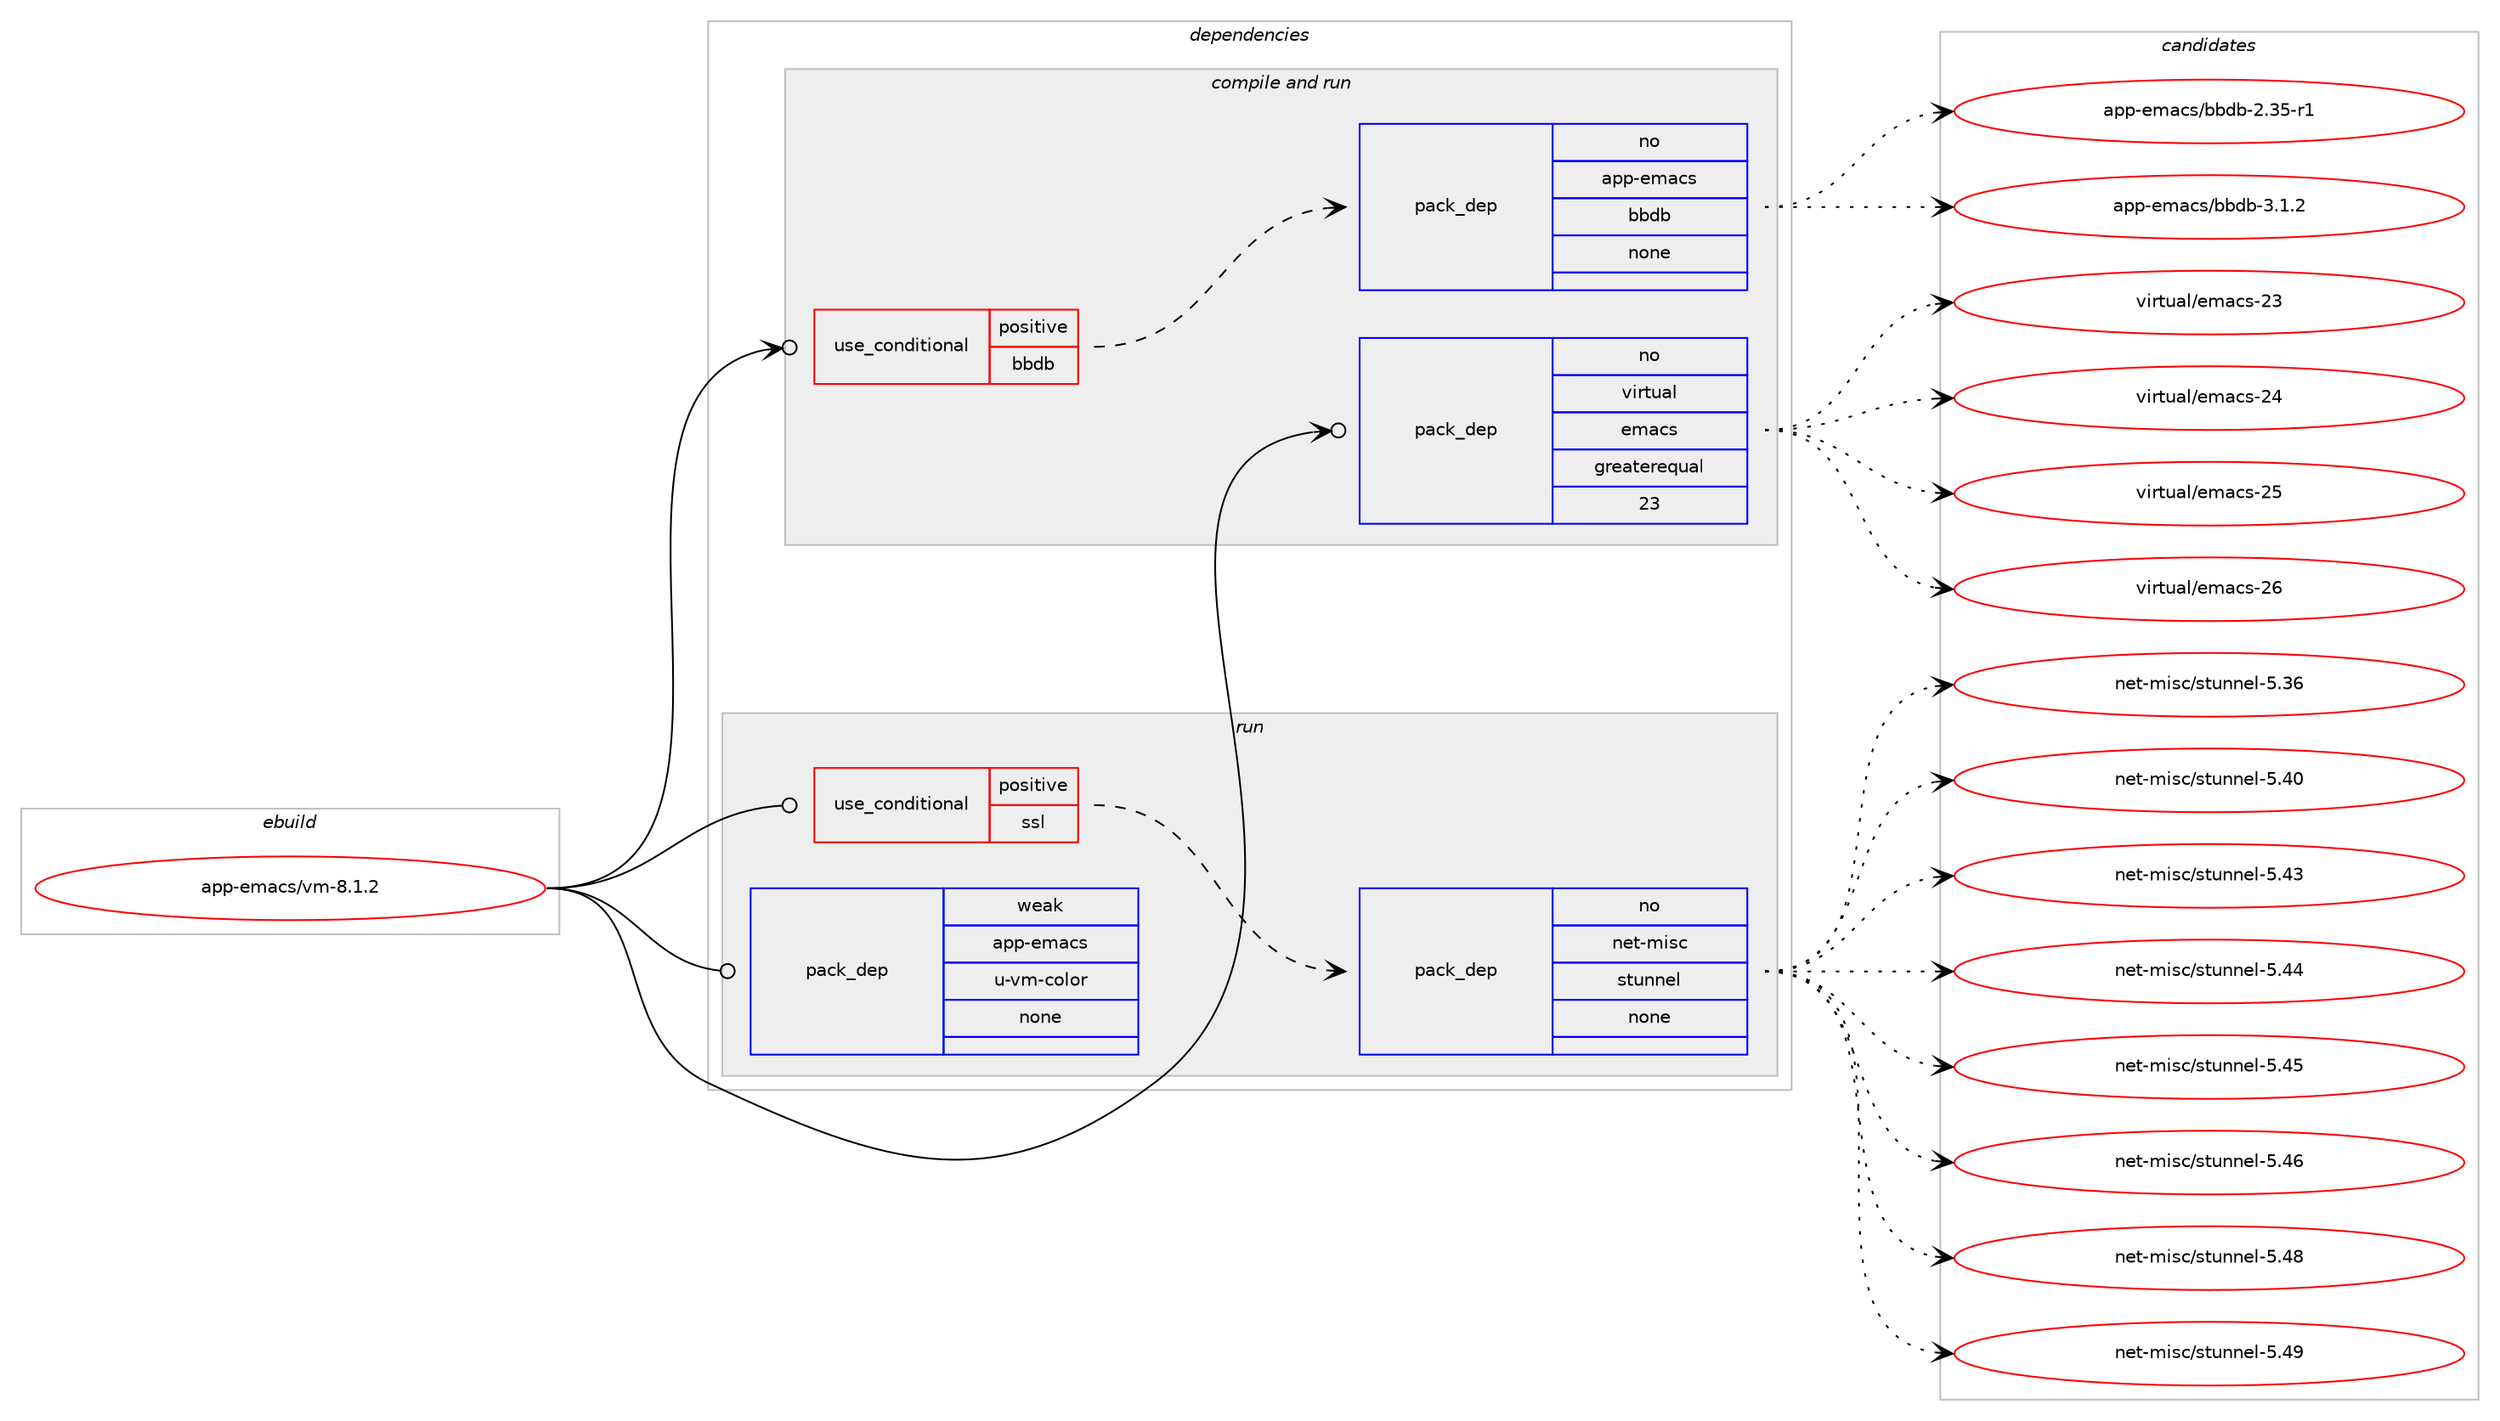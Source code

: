 digraph prolog {

# *************
# Graph options
# *************

newrank=true;
concentrate=true;
compound=true;
graph [rankdir=LR,fontname=Helvetica,fontsize=10,ranksep=1.5];#, ranksep=2.5, nodesep=0.2];
edge  [arrowhead=vee];
node  [fontname=Helvetica,fontsize=10];

# **********
# The ebuild
# **********

subgraph cluster_leftcol {
color=gray;
rank=same;
label=<<i>ebuild</i>>;
id [label="app-emacs/vm-8.1.2", color=red, width=4, href="../app-emacs/vm-8.1.2.svg"];
}

# ****************
# The dependencies
# ****************

subgraph cluster_midcol {
color=gray;
label=<<i>dependencies</i>>;
subgraph cluster_compile {
fillcolor="#eeeeee";
style=filled;
label=<<i>compile</i>>;
}
subgraph cluster_compileandrun {
fillcolor="#eeeeee";
style=filled;
label=<<i>compile and run</i>>;
subgraph cond974 {
dependency4243 [label=<<TABLE BORDER="0" CELLBORDER="1" CELLSPACING="0" CELLPADDING="4"><TR><TD ROWSPAN="3" CELLPADDING="10">use_conditional</TD></TR><TR><TD>positive</TD></TR><TR><TD>bbdb</TD></TR></TABLE>>, shape=none, color=red];
subgraph pack3169 {
dependency4244 [label=<<TABLE BORDER="0" CELLBORDER="1" CELLSPACING="0" CELLPADDING="4" WIDTH="220"><TR><TD ROWSPAN="6" CELLPADDING="30">pack_dep</TD></TR><TR><TD WIDTH="110">no</TD></TR><TR><TD>app-emacs</TD></TR><TR><TD>bbdb</TD></TR><TR><TD>none</TD></TR><TR><TD></TD></TR></TABLE>>, shape=none, color=blue];
}
dependency4243:e -> dependency4244:w [weight=20,style="dashed",arrowhead="vee"];
}
id:e -> dependency4243:w [weight=20,style="solid",arrowhead="odotvee"];
subgraph pack3170 {
dependency4245 [label=<<TABLE BORDER="0" CELLBORDER="1" CELLSPACING="0" CELLPADDING="4" WIDTH="220"><TR><TD ROWSPAN="6" CELLPADDING="30">pack_dep</TD></TR><TR><TD WIDTH="110">no</TD></TR><TR><TD>virtual</TD></TR><TR><TD>emacs</TD></TR><TR><TD>greaterequal</TD></TR><TR><TD>23</TD></TR></TABLE>>, shape=none, color=blue];
}
id:e -> dependency4245:w [weight=20,style="solid",arrowhead="odotvee"];
}
subgraph cluster_run {
fillcolor="#eeeeee";
style=filled;
label=<<i>run</i>>;
subgraph cond975 {
dependency4246 [label=<<TABLE BORDER="0" CELLBORDER="1" CELLSPACING="0" CELLPADDING="4"><TR><TD ROWSPAN="3" CELLPADDING="10">use_conditional</TD></TR><TR><TD>positive</TD></TR><TR><TD>ssl</TD></TR></TABLE>>, shape=none, color=red];
subgraph pack3171 {
dependency4247 [label=<<TABLE BORDER="0" CELLBORDER="1" CELLSPACING="0" CELLPADDING="4" WIDTH="220"><TR><TD ROWSPAN="6" CELLPADDING="30">pack_dep</TD></TR><TR><TD WIDTH="110">no</TD></TR><TR><TD>net-misc</TD></TR><TR><TD>stunnel</TD></TR><TR><TD>none</TD></TR><TR><TD></TD></TR></TABLE>>, shape=none, color=blue];
}
dependency4246:e -> dependency4247:w [weight=20,style="dashed",arrowhead="vee"];
}
id:e -> dependency4246:w [weight=20,style="solid",arrowhead="odot"];
subgraph pack3172 {
dependency4248 [label=<<TABLE BORDER="0" CELLBORDER="1" CELLSPACING="0" CELLPADDING="4" WIDTH="220"><TR><TD ROWSPAN="6" CELLPADDING="30">pack_dep</TD></TR><TR><TD WIDTH="110">weak</TD></TR><TR><TD>app-emacs</TD></TR><TR><TD>u-vm-color</TD></TR><TR><TD>none</TD></TR><TR><TD></TD></TR></TABLE>>, shape=none, color=blue];
}
id:e -> dependency4248:w [weight=20,style="solid",arrowhead="odot"];
}
}

# **************
# The candidates
# **************

subgraph cluster_choices {
rank=same;
color=gray;
label=<<i>candidates</i>>;

subgraph choice3169 {
color=black;
nodesep=1;
choice971121124510110997991154798981009845504651534511449 [label="app-emacs/bbdb-2.35-r1", color=red, width=4,href="../app-emacs/bbdb-2.35-r1.svg"];
choice9711211245101109979911547989810098455146494650 [label="app-emacs/bbdb-3.1.2", color=red, width=4,href="../app-emacs/bbdb-3.1.2.svg"];
dependency4244:e -> choice971121124510110997991154798981009845504651534511449:w [style=dotted,weight="100"];
dependency4244:e -> choice9711211245101109979911547989810098455146494650:w [style=dotted,weight="100"];
}
subgraph choice3170 {
color=black;
nodesep=1;
choice11810511411611797108471011099799115455051 [label="virtual/emacs-23", color=red, width=4,href="../virtual/emacs-23.svg"];
choice11810511411611797108471011099799115455052 [label="virtual/emacs-24", color=red, width=4,href="../virtual/emacs-24.svg"];
choice11810511411611797108471011099799115455053 [label="virtual/emacs-25", color=red, width=4,href="../virtual/emacs-25.svg"];
choice11810511411611797108471011099799115455054 [label="virtual/emacs-26", color=red, width=4,href="../virtual/emacs-26.svg"];
dependency4245:e -> choice11810511411611797108471011099799115455051:w [style=dotted,weight="100"];
dependency4245:e -> choice11810511411611797108471011099799115455052:w [style=dotted,weight="100"];
dependency4245:e -> choice11810511411611797108471011099799115455053:w [style=dotted,weight="100"];
dependency4245:e -> choice11810511411611797108471011099799115455054:w [style=dotted,weight="100"];
}
subgraph choice3171 {
color=black;
nodesep=1;
choice1101011164510910511599471151161171101101011084553465154 [label="net-misc/stunnel-5.36", color=red, width=4,href="../net-misc/stunnel-5.36.svg"];
choice1101011164510910511599471151161171101101011084553465248 [label="net-misc/stunnel-5.40", color=red, width=4,href="../net-misc/stunnel-5.40.svg"];
choice1101011164510910511599471151161171101101011084553465251 [label="net-misc/stunnel-5.43", color=red, width=4,href="../net-misc/stunnel-5.43.svg"];
choice1101011164510910511599471151161171101101011084553465252 [label="net-misc/stunnel-5.44", color=red, width=4,href="../net-misc/stunnel-5.44.svg"];
choice1101011164510910511599471151161171101101011084553465253 [label="net-misc/stunnel-5.45", color=red, width=4,href="../net-misc/stunnel-5.45.svg"];
choice1101011164510910511599471151161171101101011084553465254 [label="net-misc/stunnel-5.46", color=red, width=4,href="../net-misc/stunnel-5.46.svg"];
choice1101011164510910511599471151161171101101011084553465256 [label="net-misc/stunnel-5.48", color=red, width=4,href="../net-misc/stunnel-5.48.svg"];
choice1101011164510910511599471151161171101101011084553465257 [label="net-misc/stunnel-5.49", color=red, width=4,href="../net-misc/stunnel-5.49.svg"];
dependency4247:e -> choice1101011164510910511599471151161171101101011084553465154:w [style=dotted,weight="100"];
dependency4247:e -> choice1101011164510910511599471151161171101101011084553465248:w [style=dotted,weight="100"];
dependency4247:e -> choice1101011164510910511599471151161171101101011084553465251:w [style=dotted,weight="100"];
dependency4247:e -> choice1101011164510910511599471151161171101101011084553465252:w [style=dotted,weight="100"];
dependency4247:e -> choice1101011164510910511599471151161171101101011084553465253:w [style=dotted,weight="100"];
dependency4247:e -> choice1101011164510910511599471151161171101101011084553465254:w [style=dotted,weight="100"];
dependency4247:e -> choice1101011164510910511599471151161171101101011084553465256:w [style=dotted,weight="100"];
dependency4247:e -> choice1101011164510910511599471151161171101101011084553465257:w [style=dotted,weight="100"];
}
subgraph choice3172 {
color=black;
nodesep=1;
}
}

}
